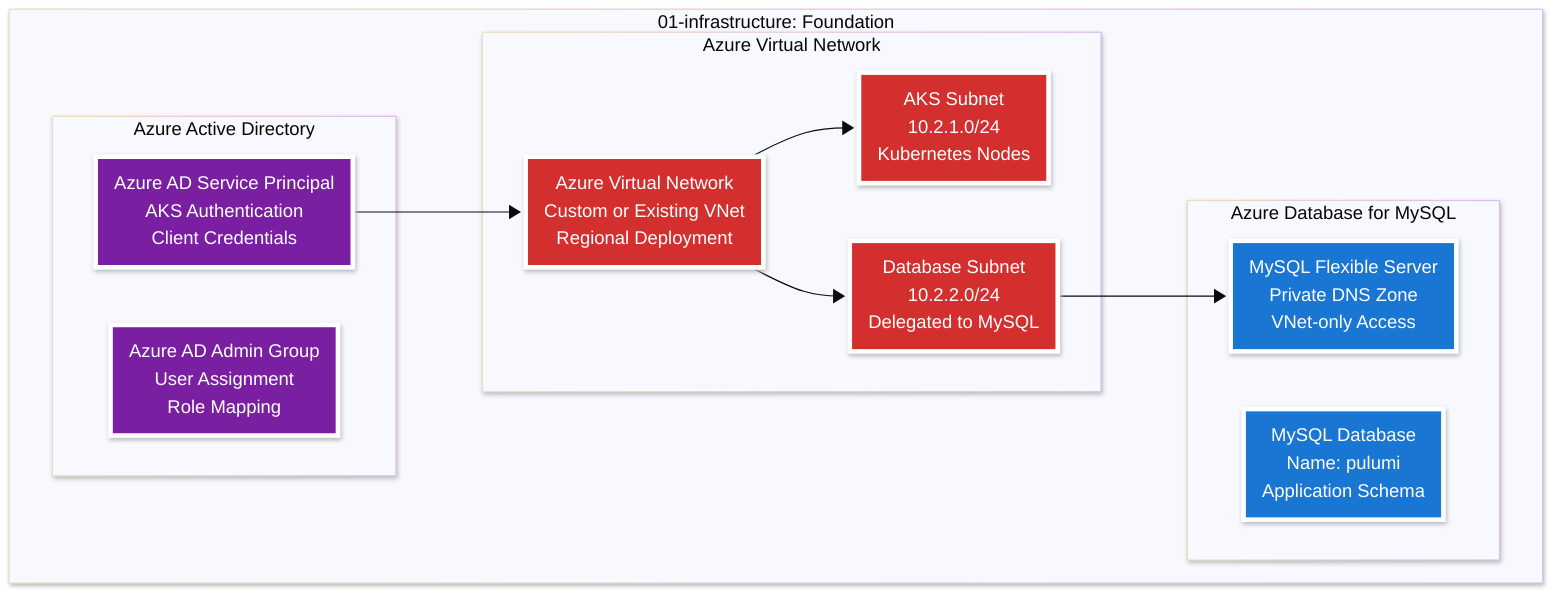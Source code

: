 ---
config:
  look: neo
  theme: base
---
graph TD
    classDef azureInfra fill:#0078D4,stroke:#FFFFFF,stroke-width:4px,color:#FFFFFF
    classDef azureStorage fill:#1976D2,stroke:#FFFFFF,stroke-width:4px,color:#FFFFFF
    classDef azureNetwork fill:#D32F2F,stroke:#FFFFFF,stroke-width:4px,color:#FFFFFF
    classDef azureSecure fill:#7B1FA2,stroke:#FFFFFF,stroke-width:4px,color:#FFFFFF
    
    subgraph INFRA["01-infrastructure: Foundation"]
        subgraph AD["Azure Active Directory"]
            AD_PRINCIPAL[Azure AD Service Principal<br/>AKS Authentication<br/>Client Credentials]:::azureSecure
            AD_ADMIN[Azure AD Admin Group<br/>User Assignment<br/>Role Mapping]:::azureSecure
        end
        
        subgraph NET["Azure Virtual Network"]
            VNET[Azure Virtual Network<br/>Custom or Existing VNet<br/>Regional Deployment]:::azureNetwork
            AKS_SUBNET[AKS Subnet<br/>10.2.1.0/24<br/>Kubernetes Nodes]:::azureNetwork
            DB_SUBNET[Database Subnet<br/>10.2.2.0/24<br/>Delegated to MySQL]:::azureNetwork
        end
        
        subgraph DB["Azure Database for MySQL"]
            MYSQL[MySQL Flexible Server<br/>Private DNS Zone<br/>VNet-only Access]:::azureStorage
            DB_PULUMI[MySQL Database<br/>Name: pulumi<br/>Application Schema]:::azureStorage
        end
    end
    
    VNET --> AKS_SUBNET
    VNET --> DB_SUBNET
    DB_SUBNET --> MYSQL
    AD_PRINCIPAL --> VNET